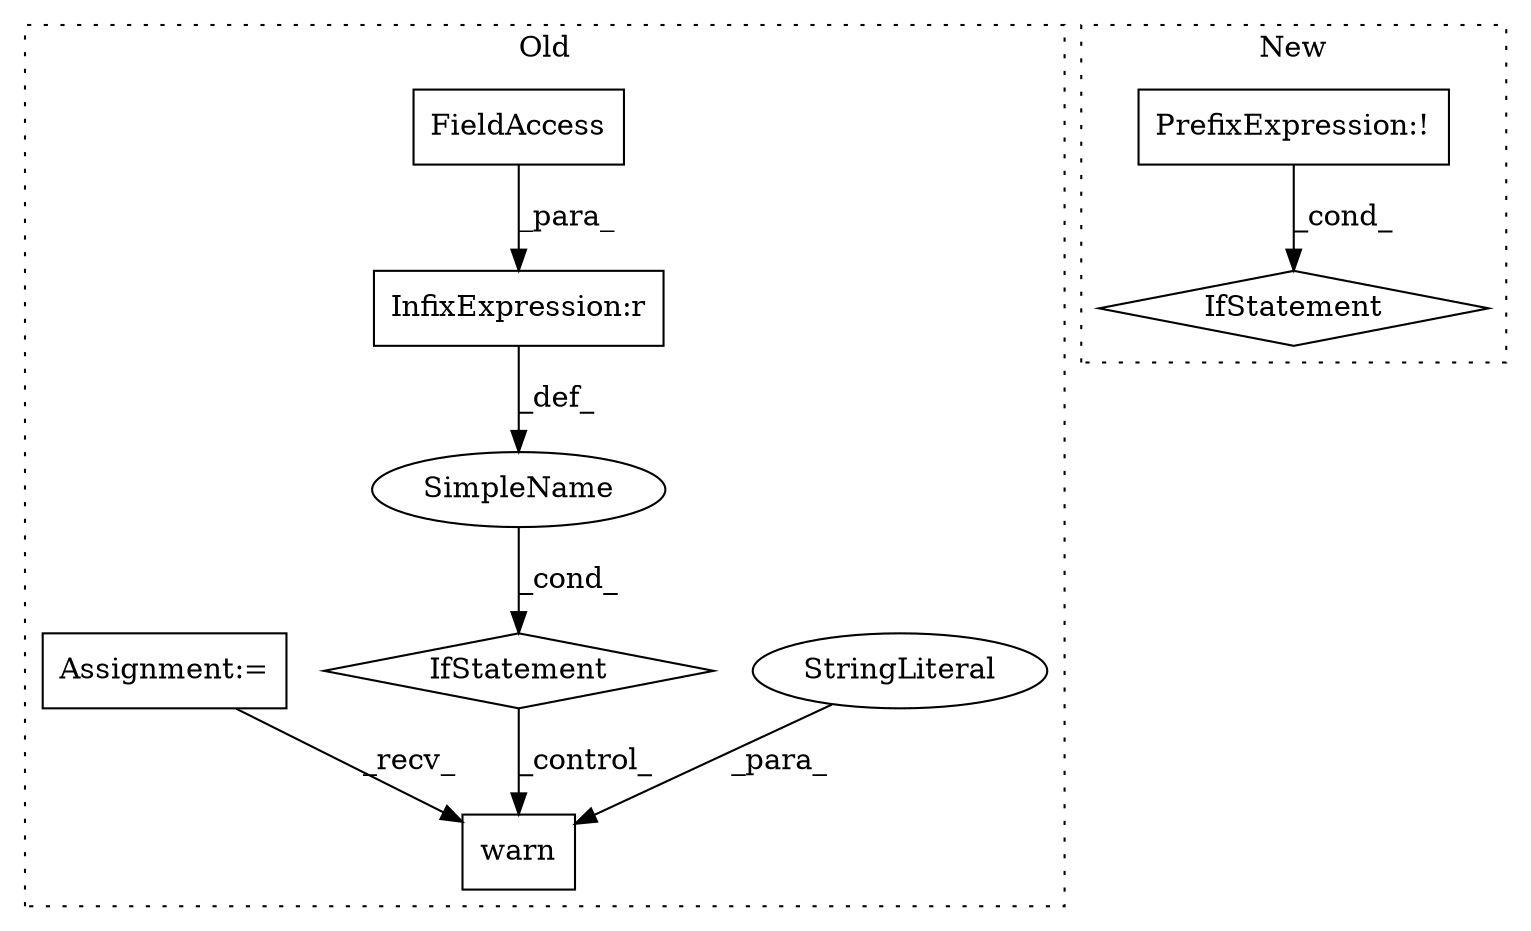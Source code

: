 digraph G {
subgraph cluster0 {
1 [label="warn" a="32" s="1044,1123" l="5,1" shape="box"];
3 [label="IfStatement" a="25" s="998,1025" l="4,2" shape="diamond"];
4 [label="SimpleName" a="42" s="" l="" shape="ellipse"];
5 [label="InfixExpression:r" a="27" s="1017" l="4" shape="box"];
6 [label="StringLiteral" a="45" s="1049" l="55" shape="ellipse"];
7 [label="FieldAccess" a="22" s="1002" l="15" shape="box"];
8 [label="Assignment:=" a="7" s="330" l="8" shape="box"];
label = "Old";
style="dotted";
}
subgraph cluster1 {
2 [label="IfStatement" a="25" s="2410" l="3" shape="diamond"];
9 [label="PrefixExpression:!" a="38" s="2407" l="1" shape="box"];
label = "New";
style="dotted";
}
3 -> 1 [label="_control_"];
4 -> 3 [label="_cond_"];
5 -> 4 [label="_def_"];
6 -> 1 [label="_para_"];
7 -> 5 [label="_para_"];
8 -> 1 [label="_recv_"];
9 -> 2 [label="_cond_"];
}